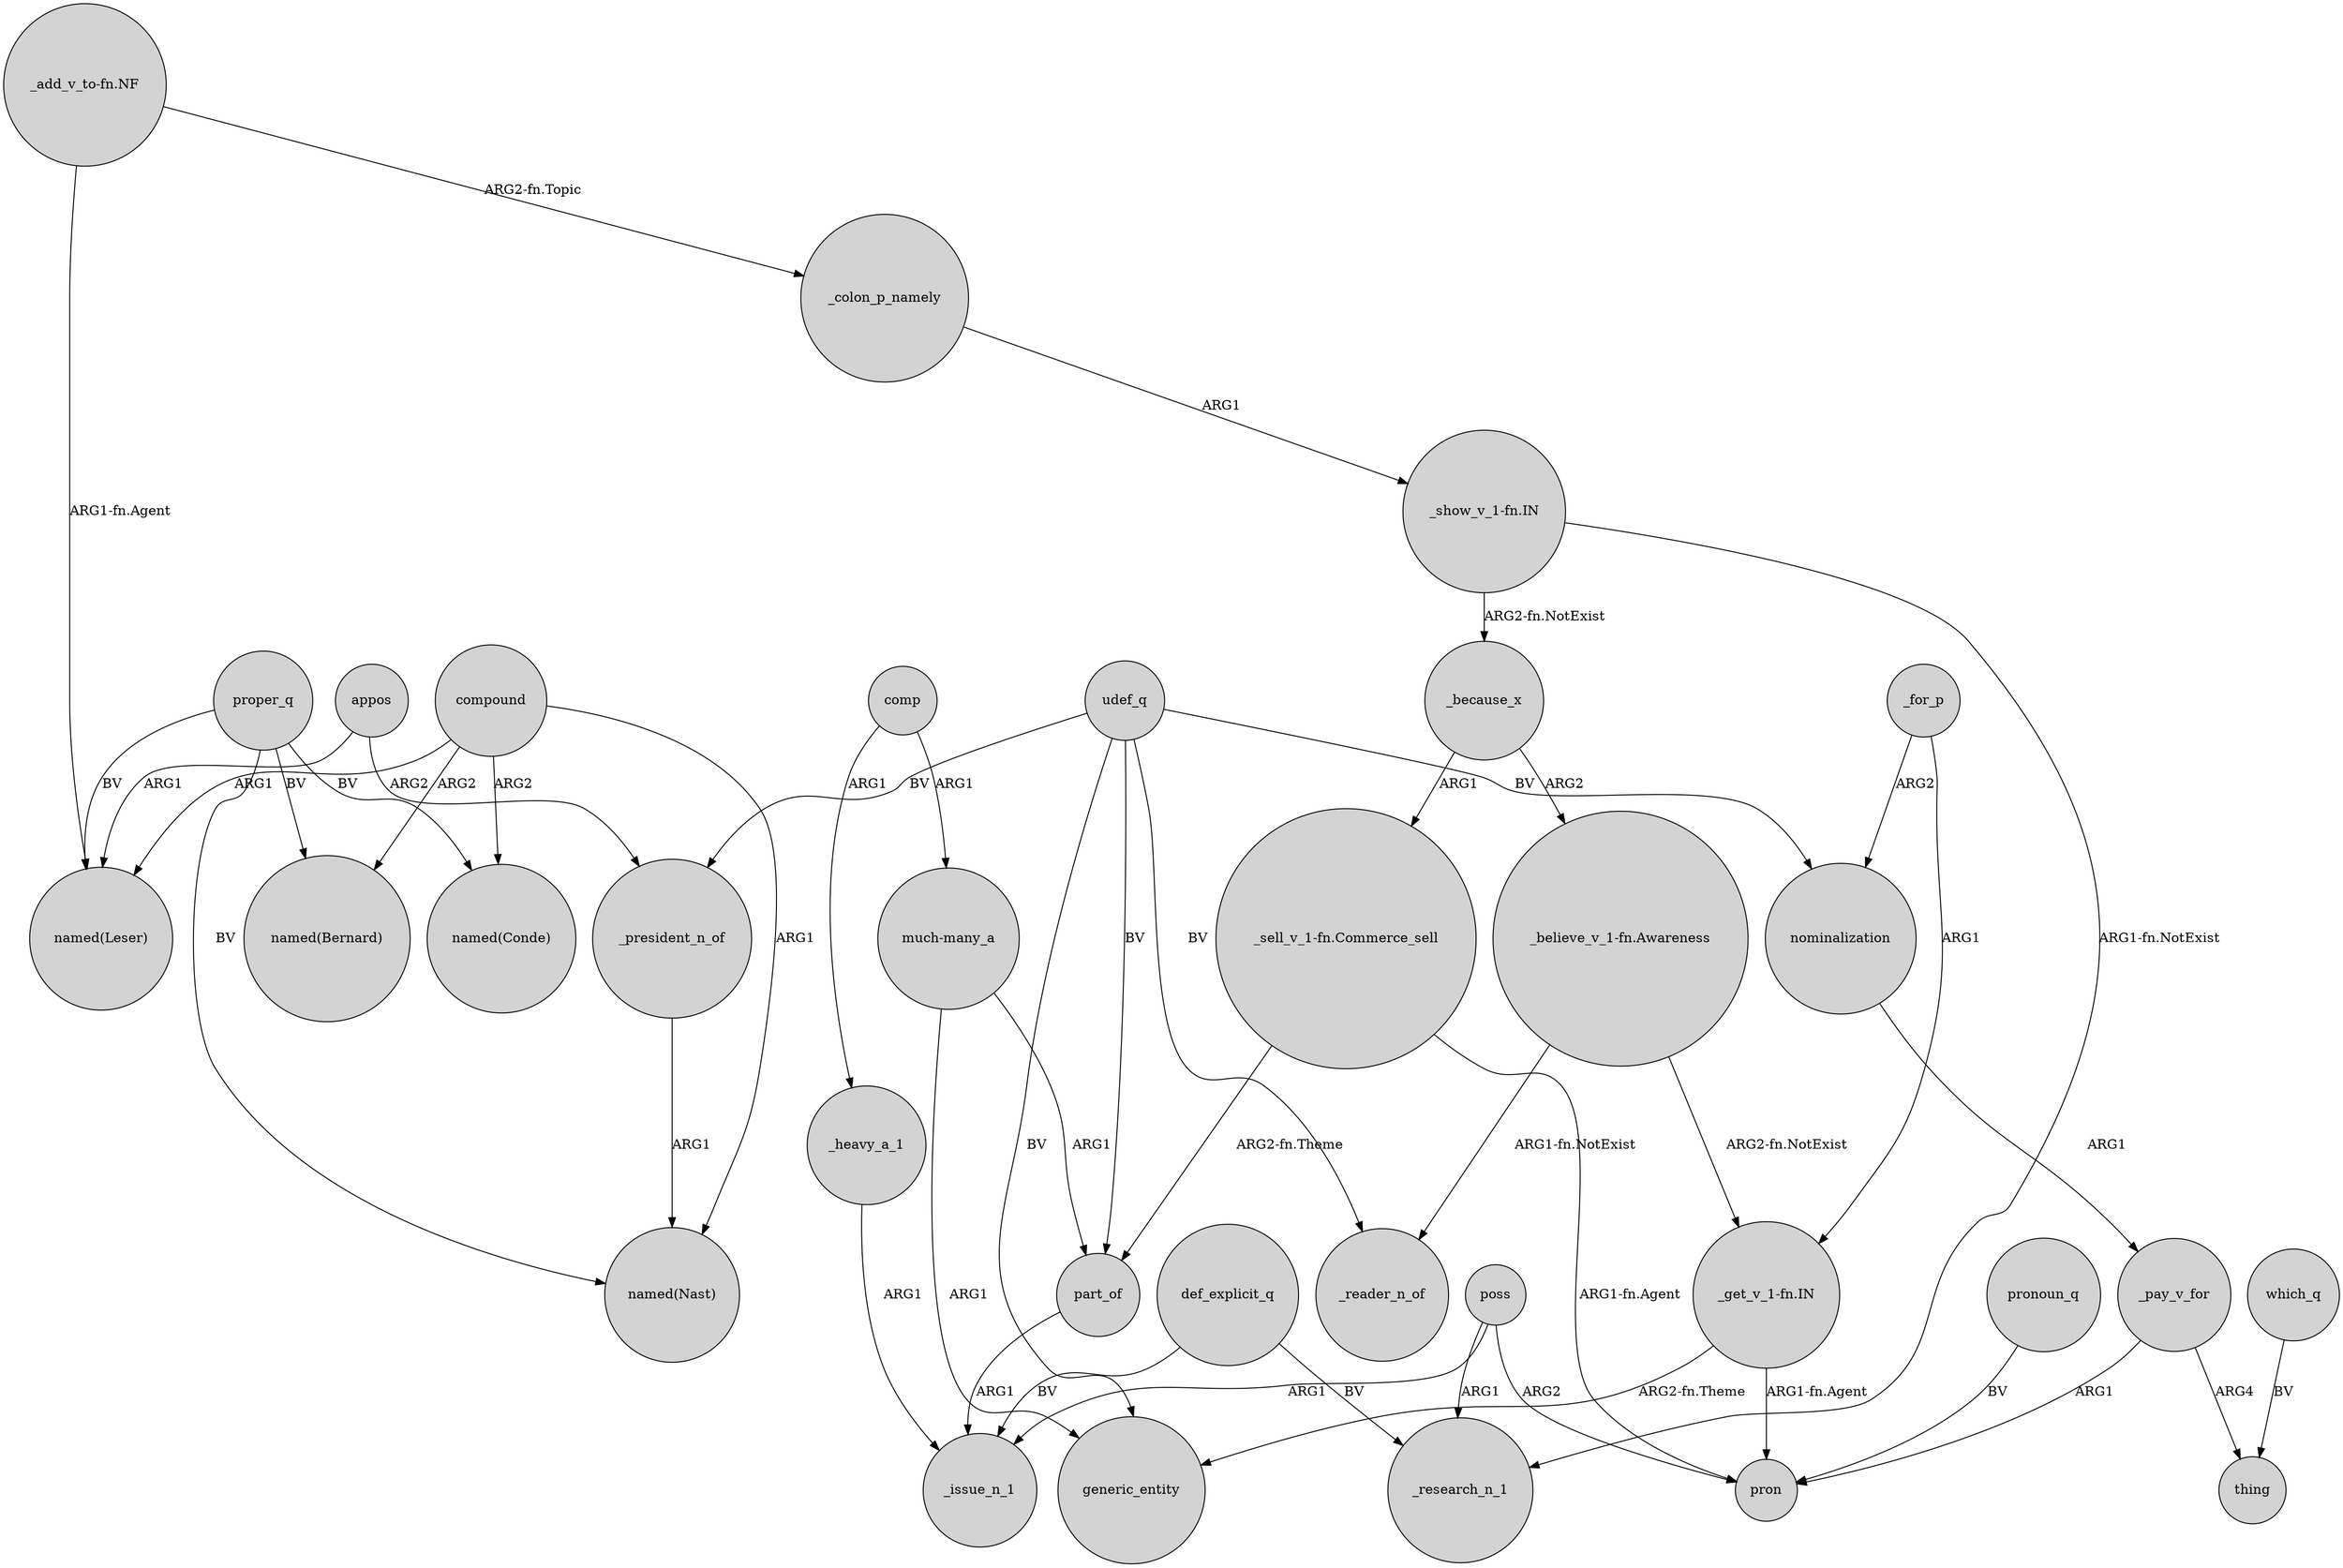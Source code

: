 digraph {
	node [shape=circle style=filled]
	appos -> "named(Leser)" [label=ARG1]
	compound -> "named(Conde)" [label=ARG2]
	udef_q -> part_of [label=BV]
	"_show_v_1-fn.IN" -> _because_x [label="ARG2-fn.NotExist"]
	def_explicit_q -> _issue_n_1 [label=BV]
	udef_q -> generic_entity [label=BV]
	poss -> pron [label=ARG2]
	poss -> _research_n_1 [label=ARG1]
	"much-many_a" -> generic_entity [label=ARG1]
	compound -> "named(Nast)" [label=ARG1]
	"much-many_a" -> part_of [label=ARG1]
	_for_p -> nominalization [label=ARG2]
	compound -> "named(Leser)" [label=ARG1]
	_for_p -> "_get_v_1-fn.IN" [label=ARG1]
	_heavy_a_1 -> _issue_n_1 [label=ARG1]
	compound -> "named(Bernard)" [label=ARG2]
	_pay_v_for -> pron [label=ARG1]
	_because_x -> "_believe_v_1-fn.Awareness" [label=ARG2]
	_because_x -> "_sell_v_1-fn.Commerce_sell" [label=ARG1]
	proper_q -> "named(Bernard)" [label=BV]
	appos -> _president_n_of [label=ARG2]
	pronoun_q -> pron [label=BV]
	"_add_v_to-fn.NF" -> _colon_p_namely [label="ARG2-fn.Topic"]
	nominalization -> _pay_v_for [label=ARG1]
	comp -> "much-many_a" [label=ARG1]
	"_get_v_1-fn.IN" -> pron [label="ARG1-fn.Agent"]
	udef_q -> _president_n_of [label=BV]
	comp -> _heavy_a_1 [label=ARG1]
	"_get_v_1-fn.IN" -> generic_entity [label="ARG2-fn.Theme"]
	proper_q -> "named(Conde)" [label=BV]
	which_q -> thing [label=BV]
	part_of -> _issue_n_1 [label=ARG1]
	"_sell_v_1-fn.Commerce_sell" -> part_of [label="ARG2-fn.Theme"]
	_colon_p_namely -> "_show_v_1-fn.IN" [label=ARG1]
	udef_q -> nominalization [label=BV]
	poss -> _issue_n_1 [label=ARG1]
	_pay_v_for -> thing [label=ARG4]
	_president_n_of -> "named(Nast)" [label=ARG1]
	"_show_v_1-fn.IN" -> _research_n_1 [label="ARG1-fn.NotExist"]
	"_believe_v_1-fn.Awareness" -> "_get_v_1-fn.IN" [label="ARG2-fn.NotExist"]
	proper_q -> "named(Nast)" [label=BV]
	"_sell_v_1-fn.Commerce_sell" -> pron [label="ARG1-fn.Agent"]
	"_believe_v_1-fn.Awareness" -> _reader_n_of [label="ARG1-fn.NotExist"]
	udef_q -> _reader_n_of [label=BV]
	proper_q -> "named(Leser)" [label=BV]
	def_explicit_q -> _research_n_1 [label=BV]
	"_add_v_to-fn.NF" -> "named(Leser)" [label="ARG1-fn.Agent"]
}
